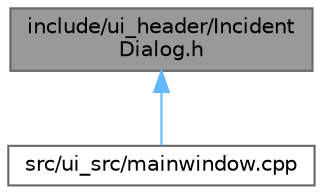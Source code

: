 digraph "include/ui_header/IncidentDialog.h"
{
 // LATEX_PDF_SIZE
  bgcolor="transparent";
  edge [fontname=Helvetica,fontsize=10,labelfontname=Helvetica,labelfontsize=10];
  node [fontname=Helvetica,fontsize=10,shape=box,height=0.2,width=0.4];
  Node1 [id="Node000001",label="include/ui_header/Incident\lDialog.h",height=0.2,width=0.4,color="gray40", fillcolor="grey60", style="filled", fontcolor="black",tooltip="A dialog used to record an incident during an exam session."];
  Node1 -> Node2 [id="edge1_Node000001_Node000002",dir="back",color="steelblue1",style="solid",tooltip=" "];
  Node2 [id="Node000002",label="src/ui_src/mainwindow.cpp",height=0.2,width=0.4,color="grey40", fillcolor="white", style="filled",URL="$mainwindow_8cpp.html",tooltip="Implementation of MainWindow class for the University Exam Identity Verification System."];
}
